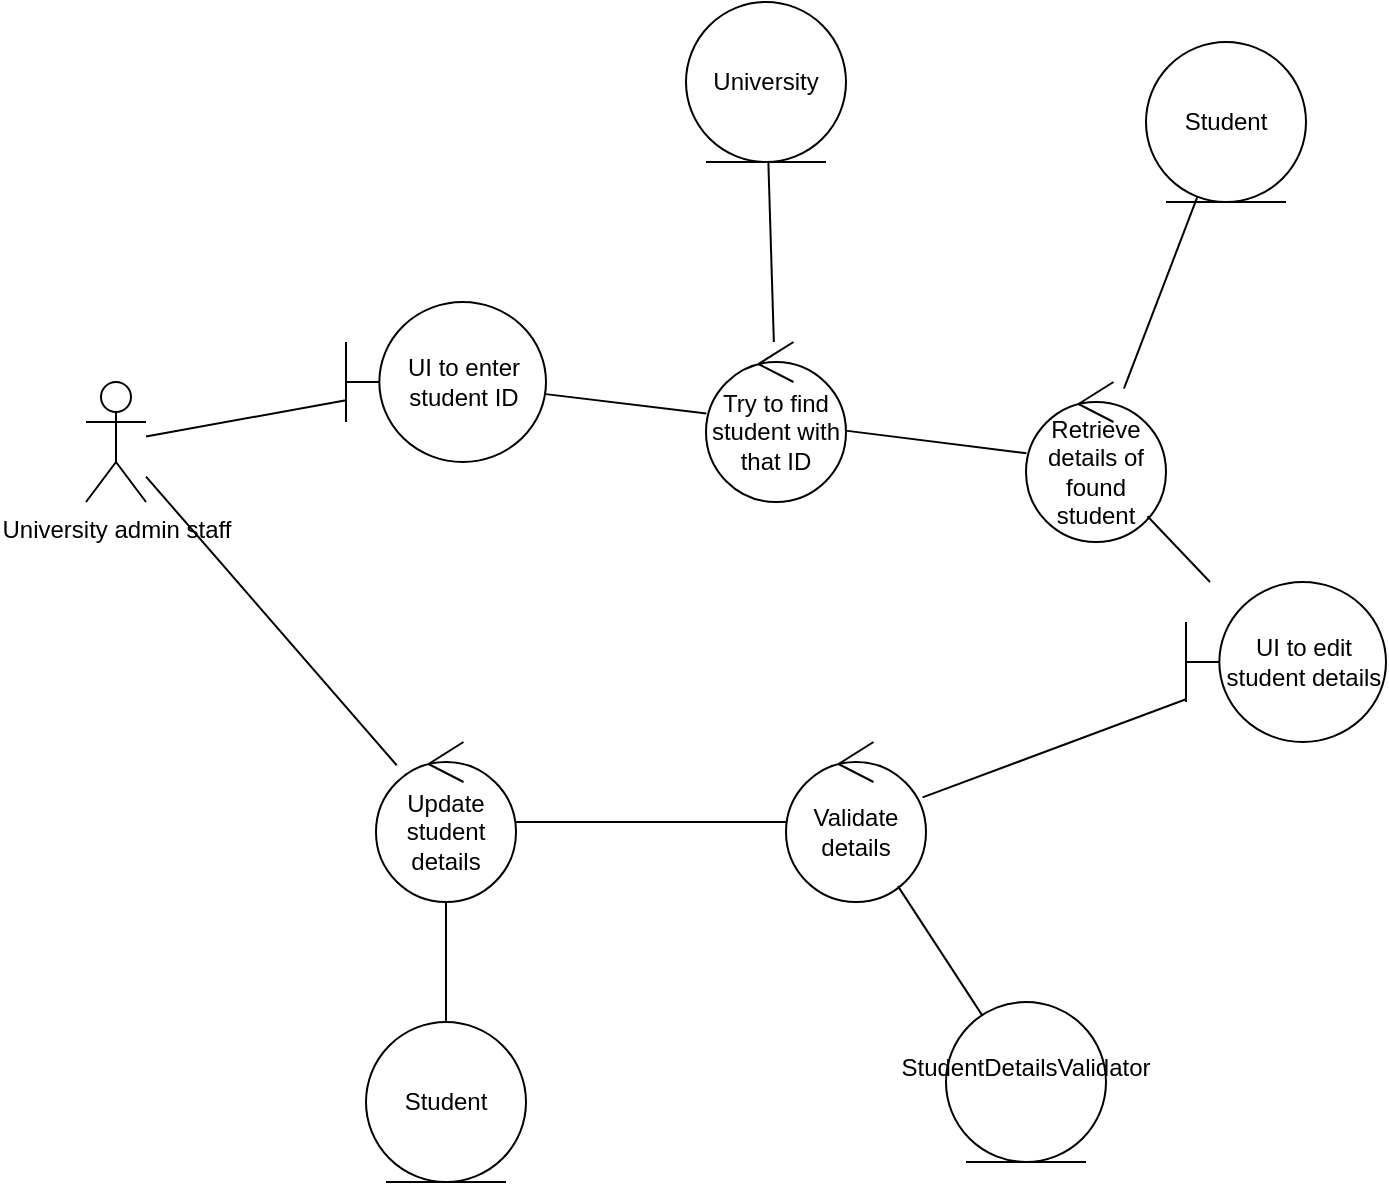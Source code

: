 <mxfile version="20.5.1" type="device"><diagram id="YcjtGRVDh1iYECFue6fT" name="Page-1"><mxGraphModel dx="1355" dy="720" grid="1" gridSize="10" guides="1" tooltips="1" connect="1" arrows="1" fold="1" page="1" pageScale="1" pageWidth="827" pageHeight="1169" math="0" shadow="0"><root><mxCell id="0"/><mxCell id="1" parent="0"/><mxCell id="qU6iygdZV5qKUg6UwP-F-1" value="University admin staff" style="shape=umlActor;verticalLabelPosition=bottom;verticalAlign=top;html=1;" parent="1" vertex="1"><mxGeometry x="130" y="260" width="30" height="60" as="geometry"/></mxCell><mxCell id="qU6iygdZV5qKUg6UwP-F-2" value="UI to enter student ID" style="shape=umlBoundary;whiteSpace=wrap;html=1;" parent="1" vertex="1"><mxGeometry x="260" y="220" width="100" height="80" as="geometry"/></mxCell><mxCell id="qU6iygdZV5qKUg6UwP-F-3" value="Try to find student with that ID" style="ellipse;shape=umlControl;whiteSpace=wrap;html=1;" parent="1" vertex="1"><mxGeometry x="440" y="240" width="70" height="80" as="geometry"/></mxCell><mxCell id="qU6iygdZV5qKUg6UwP-F-4" value="UI to edit student details" style="shape=umlBoundary;whiteSpace=wrap;html=1;" parent="1" vertex="1"><mxGeometry x="680" y="360" width="100" height="80" as="geometry"/></mxCell><mxCell id="qU6iygdZV5qKUg6UwP-F-5" value="Validate details" style="ellipse;shape=umlControl;whiteSpace=wrap;html=1;" parent="1" vertex="1"><mxGeometry x="480" y="440" width="70" height="80" as="geometry"/></mxCell><mxCell id="qU6iygdZV5qKUg6UwP-F-6" value="Update student details" style="ellipse;shape=umlControl;whiteSpace=wrap;html=1;" parent="1" vertex="1"><mxGeometry x="275" y="440" width="70" height="80" as="geometry"/></mxCell><mxCell id="qU6iygdZV5qKUg6UwP-F-7" value="University" style="ellipse;shape=umlEntity;whiteSpace=wrap;html=1;" parent="1" vertex="1"><mxGeometry x="430" y="70" width="80" height="80" as="geometry"/></mxCell><mxCell id="qU6iygdZV5qKUg6UwP-F-8" value="Student" style="ellipse;shape=umlEntity;whiteSpace=wrap;html=1;" parent="1" vertex="1"><mxGeometry x="270" y="580" width="80" height="80" as="geometry"/></mxCell><mxCell id="qU6iygdZV5qKUg6UwP-F-9" value="Retrieve details of found student" style="ellipse;shape=umlControl;whiteSpace=wrap;html=1;" parent="1" vertex="1"><mxGeometry x="600" y="260" width="70" height="80" as="geometry"/></mxCell><mxCell id="qU6iygdZV5qKUg6UwP-F-10" value="" style="endArrow=none;html=1;rounded=0;" parent="1" source="qU6iygdZV5qKUg6UwP-F-1" target="qU6iygdZV5qKUg6UwP-F-2" edge="1"><mxGeometry width="50" height="50" relative="1" as="geometry"><mxPoint x="280" y="360" as="sourcePoint"/><mxPoint x="330" y="310" as="targetPoint"/></mxGeometry></mxCell><mxCell id="qU6iygdZV5qKUg6UwP-F-11" value="" style="endArrow=none;html=1;rounded=0;" parent="1" source="qU6iygdZV5qKUg6UwP-F-2" target="qU6iygdZV5qKUg6UwP-F-3" edge="1"><mxGeometry width="50" height="50" relative="1" as="geometry"><mxPoint x="280" y="360" as="sourcePoint"/><mxPoint x="330" y="310" as="targetPoint"/></mxGeometry></mxCell><mxCell id="qU6iygdZV5qKUg6UwP-F-12" value="" style="endArrow=none;html=1;rounded=0;" parent="1" source="qU6iygdZV5qKUg6UwP-F-3" target="qU6iygdZV5qKUg6UwP-F-9" edge="1"><mxGeometry width="50" height="50" relative="1" as="geometry"><mxPoint x="280" y="360" as="sourcePoint"/><mxPoint x="330" y="310" as="targetPoint"/></mxGeometry></mxCell><mxCell id="qU6iygdZV5qKUg6UwP-F-13" value="" style="endArrow=none;html=1;rounded=0;" parent="1" source="qU6iygdZV5qKUg6UwP-F-9" target="qU6iygdZV5qKUg6UwP-F-4" edge="1"><mxGeometry width="50" height="50" relative="1" as="geometry"><mxPoint x="280" y="360" as="sourcePoint"/><mxPoint x="330" y="310" as="targetPoint"/></mxGeometry></mxCell><mxCell id="qU6iygdZV5qKUg6UwP-F-14" value="" style="endArrow=none;html=1;rounded=0;" parent="1" source="qU6iygdZV5qKUg6UwP-F-5" target="qU6iygdZV5qKUg6UwP-F-4" edge="1"><mxGeometry width="50" height="50" relative="1" as="geometry"><mxPoint x="280" y="360" as="sourcePoint"/><mxPoint x="330" y="310" as="targetPoint"/></mxGeometry></mxCell><mxCell id="qU6iygdZV5qKUg6UwP-F-15" value="" style="endArrow=none;html=1;rounded=0;" parent="1" source="qU6iygdZV5qKUg6UwP-F-6" target="qU6iygdZV5qKUg6UwP-F-5" edge="1"><mxGeometry width="50" height="50" relative="1" as="geometry"><mxPoint x="280" y="360" as="sourcePoint"/><mxPoint x="330" y="310" as="targetPoint"/></mxGeometry></mxCell><mxCell id="qU6iygdZV5qKUg6UwP-F-16" value="" style="endArrow=none;html=1;rounded=0;" parent="1" source="qU6iygdZV5qKUg6UwP-F-1" target="qU6iygdZV5qKUg6UwP-F-6" edge="1"><mxGeometry width="50" height="50" relative="1" as="geometry"><mxPoint x="280" y="360" as="sourcePoint"/><mxPoint x="330" y="310" as="targetPoint"/></mxGeometry></mxCell><mxCell id="qU6iygdZV5qKUg6UwP-F-17" value="" style="endArrow=none;html=1;rounded=0;" parent="1" source="qU6iygdZV5qKUg6UwP-F-3" target="qU6iygdZV5qKUg6UwP-F-7" edge="1"><mxGeometry width="50" height="50" relative="1" as="geometry"><mxPoint x="280" y="360" as="sourcePoint"/><mxPoint x="330" y="310" as="targetPoint"/></mxGeometry></mxCell><mxCell id="qU6iygdZV5qKUg6UwP-F-18" value="" style="endArrow=none;html=1;rounded=0;" parent="1" source="qU6iygdZV5qKUg6UwP-F-6" target="qU6iygdZV5qKUg6UwP-F-8" edge="1"><mxGeometry width="50" height="50" relative="1" as="geometry"><mxPoint x="280" y="360" as="sourcePoint"/><mxPoint x="330" y="310" as="targetPoint"/></mxGeometry></mxCell><mxCell id="qU6iygdZV5qKUg6UwP-F-19" value="Student" style="ellipse;shape=umlEntity;whiteSpace=wrap;html=1;" parent="1" vertex="1"><mxGeometry x="660" y="90" width="80" height="80" as="geometry"/></mxCell><mxCell id="qU6iygdZV5qKUg6UwP-F-20" value="" style="endArrow=none;html=1;rounded=0;" parent="1" source="qU6iygdZV5qKUg6UwP-F-9" target="qU6iygdZV5qKUg6UwP-F-19" edge="1"><mxGeometry width="50" height="50" relative="1" as="geometry"><mxPoint x="280" y="360" as="sourcePoint"/><mxPoint x="330" y="310" as="targetPoint"/></mxGeometry></mxCell><mxCell id="sXaynMSrNbnAKDHMSCVC-1" value="&lt;div&gt;StudentDetailsValidator&lt;/div&gt;&lt;div&gt;&lt;br&gt;&lt;/div&gt;" style="ellipse;shape=umlEntity;whiteSpace=wrap;html=1;" vertex="1" parent="1"><mxGeometry x="560" y="570" width="80" height="80" as="geometry"/></mxCell><mxCell id="sXaynMSrNbnAKDHMSCVC-2" value="" style="endArrow=none;html=1;rounded=0;" edge="1" parent="1" source="sXaynMSrNbnAKDHMSCVC-1" target="qU6iygdZV5qKUg6UwP-F-5"><mxGeometry width="50" height="50" relative="1" as="geometry"><mxPoint x="390" y="400" as="sourcePoint"/><mxPoint x="440" y="350" as="targetPoint"/></mxGeometry></mxCell></root></mxGraphModel></diagram></mxfile>